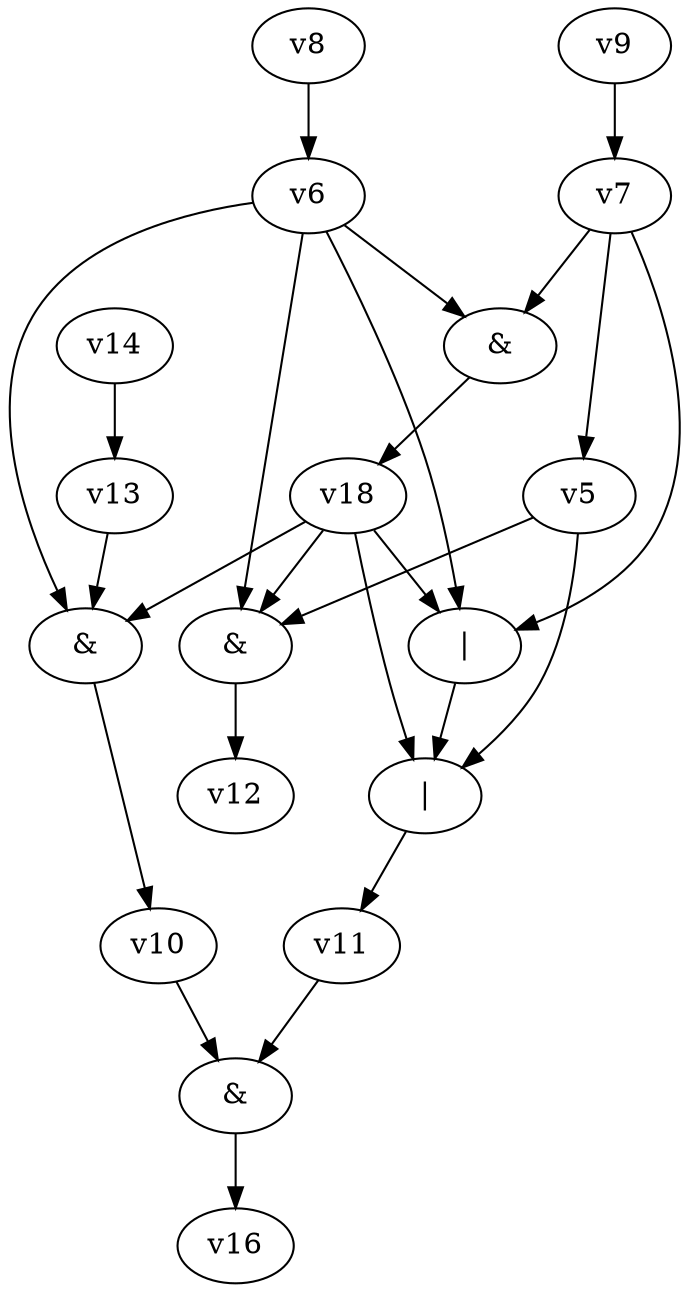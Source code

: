 digraph G { 
v0 [label="&"]; 
v1 [label="|"]; 
v2 [label="&"]; 
v3 [label="|"]; 
v15 [label="&"]; 
v17 [label="&"]; 
v0 -> v10 -> v15 -> v16;
v1 -> v11 -> v15;
v2 -> v12;
v3 -> v1;
v5 -> v1;
v5 -> v2;
v6 -> v0;
v6 -> v2;
v6 -> v3;
v6 -> v17 -> v18;
v7 -> v3;
v7 -> v5;
v7 -> v17;
v8 -> v6;
v9 -> v7;
v13 -> v0;
v14 -> v13;
v18 -> v0;
v18 -> v1;
v18 -> v2;
v18 -> v3;
}